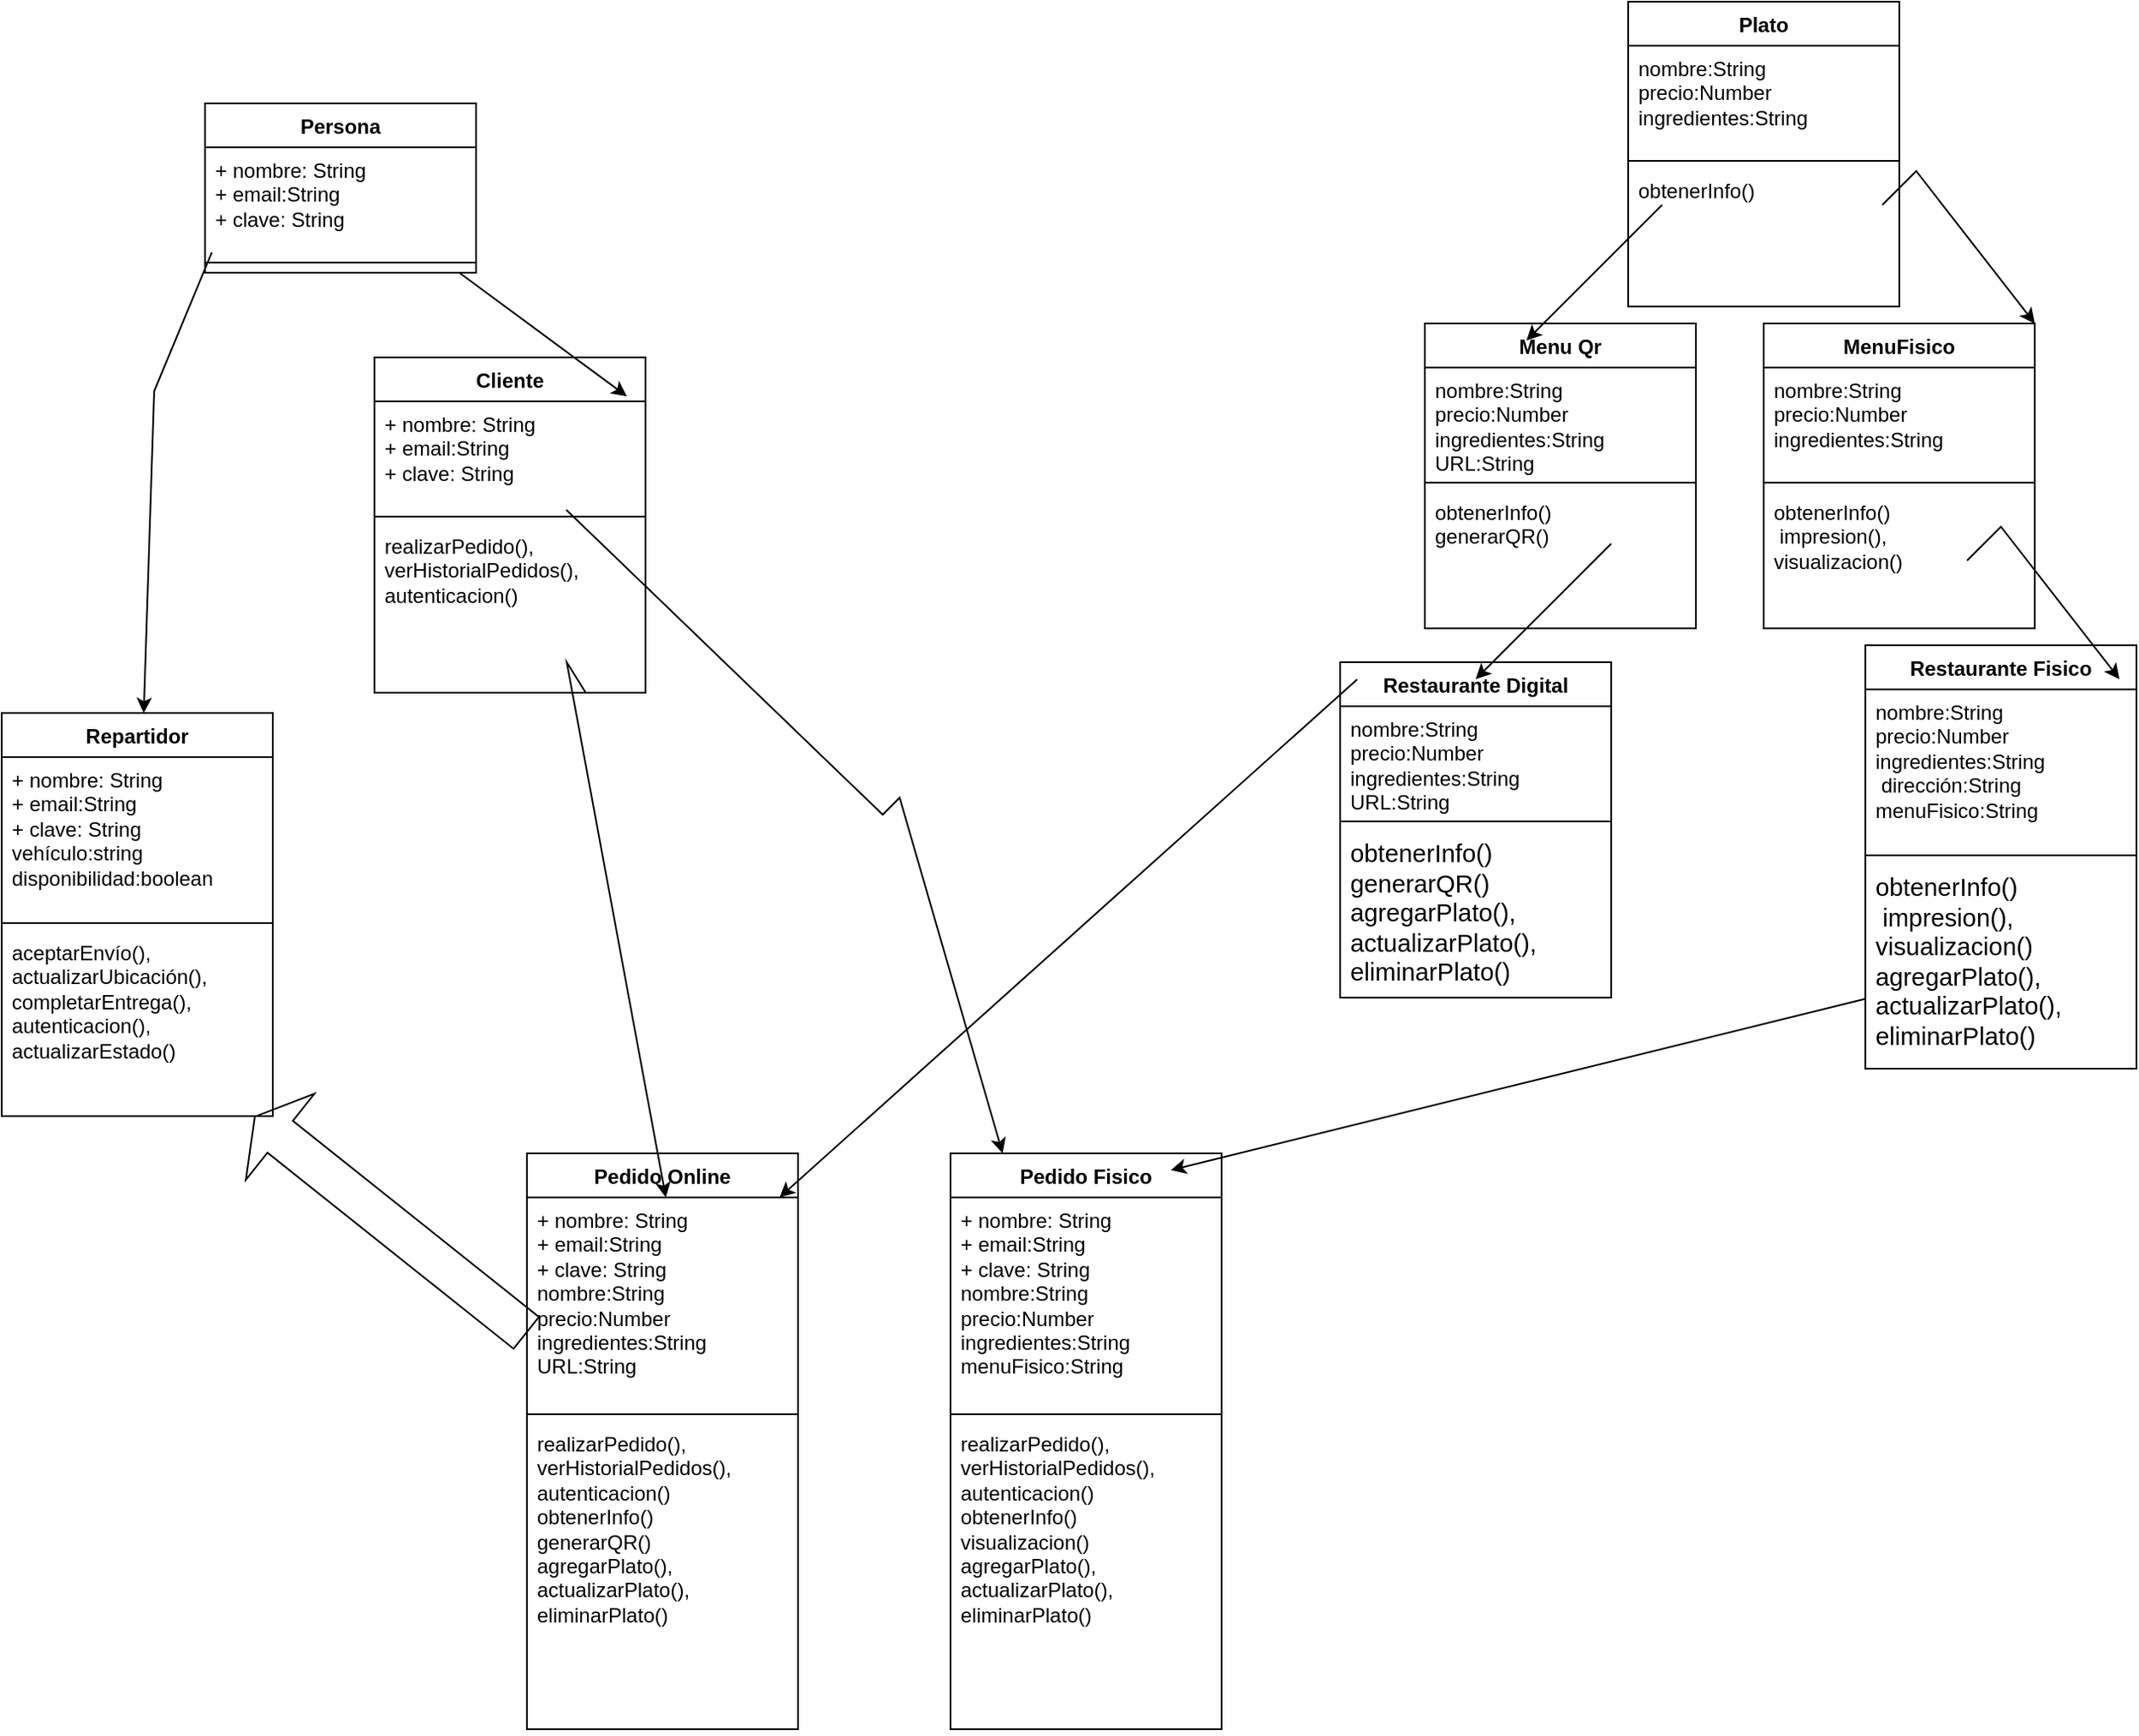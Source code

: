 <mxfile version="24.3.1" type="github">
  <diagram id="C5RBs43oDa-KdzZeNtuy" name="Page-1">
    <mxGraphModel dx="1120" dy="506" grid="1" gridSize="10" guides="1" tooltips="1" connect="1" arrows="1" fold="1" page="1" pageScale="1" pageWidth="827" pageHeight="1169" math="0" shadow="0">
      <root>
        <mxCell id="WIyWlLk6GJQsqaUBKTNV-0" />
        <mxCell id="WIyWlLk6GJQsqaUBKTNV-1" parent="WIyWlLk6GJQsqaUBKTNV-0" />
        <mxCell id="0L2dipsAVsYZi4INLLpv-0" value="Persona" style="swimlane;fontStyle=1;align=center;verticalAlign=top;childLayout=stackLayout;horizontal=1;startSize=26;horizontalStack=0;resizeParent=1;resizeParentMax=0;resizeLast=0;collapsible=1;marginBottom=0;whiteSpace=wrap;html=1;" parent="WIyWlLk6GJQsqaUBKTNV-1" vertex="1">
          <mxGeometry x="200" y="70" width="160" height="100" as="geometry" />
        </mxCell>
        <mxCell id="0L2dipsAVsYZi4INLLpv-1" value="+ nombre: String&lt;div&gt;+ email:String&lt;/div&gt;&lt;div&gt;+ clave: String&lt;/div&gt;&lt;div&gt;&lt;br&gt;&lt;/div&gt;" style="text;strokeColor=none;fillColor=none;align=left;verticalAlign=top;spacingLeft=4;spacingRight=4;overflow=hidden;rotatable=0;points=[[0,0.5],[1,0.5]];portConstraint=eastwest;whiteSpace=wrap;html=1;" parent="0L2dipsAVsYZi4INLLpv-0" vertex="1">
          <mxGeometry y="26" width="160" height="64" as="geometry" />
        </mxCell>
        <mxCell id="0L2dipsAVsYZi4INLLpv-2" value="" style="line;strokeWidth=1;fillColor=none;align=left;verticalAlign=middle;spacingTop=-1;spacingLeft=3;spacingRight=3;rotatable=0;labelPosition=right;points=[];portConstraint=eastwest;strokeColor=inherit;" parent="0L2dipsAVsYZi4INLLpv-0" vertex="1">
          <mxGeometry y="90" width="160" height="8" as="geometry" />
        </mxCell>
        <mxCell id="0L2dipsAVsYZi4INLLpv-3" value="+ method(type): type" style="text;strokeColor=none;fillColor=none;align=left;verticalAlign=top;spacingLeft=4;spacingRight=4;overflow=hidden;rotatable=0;points=[[0,0.5],[1,0.5]];portConstraint=eastwest;whiteSpace=wrap;html=1;" parent="0L2dipsAVsYZi4INLLpv-0" vertex="1">
          <mxGeometry y="98" width="160" height="2" as="geometry" />
        </mxCell>
        <mxCell id="0L2dipsAVsYZi4INLLpv-19" value="Cliente" style="swimlane;fontStyle=1;align=center;verticalAlign=top;childLayout=stackLayout;horizontal=1;startSize=26;horizontalStack=0;resizeParent=1;resizeParentMax=0;resizeLast=0;collapsible=1;marginBottom=0;whiteSpace=wrap;html=1;" parent="WIyWlLk6GJQsqaUBKTNV-1" vertex="1">
          <mxGeometry x="300" y="220" width="160" height="198" as="geometry" />
        </mxCell>
        <mxCell id="0L2dipsAVsYZi4INLLpv-20" value="+ nombre: String&lt;div&gt;+ email:String&lt;/div&gt;&lt;div&gt;+ clave: String&lt;/div&gt;&lt;div&gt;&lt;br&gt;&lt;/div&gt;" style="text;strokeColor=none;fillColor=none;align=left;verticalAlign=top;spacingLeft=4;spacingRight=4;overflow=hidden;rotatable=0;points=[[0,0.5],[1,0.5]];portConstraint=eastwest;whiteSpace=wrap;html=1;" parent="0L2dipsAVsYZi4INLLpv-19" vertex="1">
          <mxGeometry y="26" width="160" height="64" as="geometry" />
        </mxCell>
        <mxCell id="0L2dipsAVsYZi4INLLpv-21" value="" style="line;strokeWidth=1;fillColor=none;align=left;verticalAlign=middle;spacingTop=-1;spacingLeft=3;spacingRight=3;rotatable=0;labelPosition=right;points=[];portConstraint=eastwest;strokeColor=inherit;" parent="0L2dipsAVsYZi4INLLpv-19" vertex="1">
          <mxGeometry y="90" width="160" height="8" as="geometry" />
        </mxCell>
        <mxCell id="0L2dipsAVsYZi4INLLpv-22" value="&lt;div&gt;realizarPedido(), verHistorialPedidos(), autenticacion()&lt;br&gt;&lt;/div&gt;" style="text;strokeColor=none;fillColor=none;align=left;verticalAlign=top;spacingLeft=4;spacingRight=4;overflow=hidden;rotatable=0;points=[[0,0.5],[1,0.5]];portConstraint=eastwest;whiteSpace=wrap;html=1;" parent="0L2dipsAVsYZi4INLLpv-19" vertex="1">
          <mxGeometry y="98" width="160" height="100" as="geometry" />
        </mxCell>
        <mxCell id="0L2dipsAVsYZi4INLLpv-27" value="Repartidor" style="swimlane;fontStyle=1;align=center;verticalAlign=top;childLayout=stackLayout;horizontal=1;startSize=26;horizontalStack=0;resizeParent=1;resizeParentMax=0;resizeLast=0;collapsible=1;marginBottom=0;whiteSpace=wrap;html=1;" parent="WIyWlLk6GJQsqaUBKTNV-1" vertex="1">
          <mxGeometry x="80" y="430" width="160" height="238" as="geometry" />
        </mxCell>
        <mxCell id="0L2dipsAVsYZi4INLLpv-28" value="+ nombre: String&lt;div&gt;+ email:String&lt;/div&gt;&lt;div&gt;+ clave: String&lt;/div&gt;&lt;div&gt;vehículo:string&amp;nbsp;&lt;/div&gt;&lt;div&gt;disponibilidad:boolean&lt;br&gt;&lt;/div&gt;&lt;div&gt;&lt;br&gt;&lt;/div&gt;" style="text;strokeColor=none;fillColor=none;align=left;verticalAlign=top;spacingLeft=4;spacingRight=4;overflow=hidden;rotatable=0;points=[[0,0.5],[1,0.5]];portConstraint=eastwest;whiteSpace=wrap;html=1;" parent="0L2dipsAVsYZi4INLLpv-27" vertex="1">
          <mxGeometry y="26" width="160" height="94" as="geometry" />
        </mxCell>
        <mxCell id="0L2dipsAVsYZi4INLLpv-29" value="" style="line;strokeWidth=1;fillColor=none;align=left;verticalAlign=middle;spacingTop=-1;spacingLeft=3;spacingRight=3;rotatable=0;labelPosition=right;points=[];portConstraint=eastwest;strokeColor=inherit;" parent="0L2dipsAVsYZi4INLLpv-27" vertex="1">
          <mxGeometry y="120" width="160" height="8" as="geometry" />
        </mxCell>
        <mxCell id="0L2dipsAVsYZi4INLLpv-30" value="&lt;div&gt;aceptarEnvío(), actualizarUbicación(), completarEntrega(), autenticacion(), actualizarEstado()&lt;/div&gt;" style="text;strokeColor=none;fillColor=none;align=left;verticalAlign=top;spacingLeft=4;spacingRight=4;overflow=hidden;rotatable=0;points=[[0,0.5],[1,0.5]];portConstraint=eastwest;whiteSpace=wrap;html=1;" parent="0L2dipsAVsYZi4INLLpv-27" vertex="1">
          <mxGeometry y="128" width="160" height="110" as="geometry" />
        </mxCell>
        <mxCell id="0L2dipsAVsYZi4INLLpv-46" value="Restaurante Fisico" style="swimlane;fontStyle=1;align=center;verticalAlign=top;childLayout=stackLayout;horizontal=1;startSize=26;horizontalStack=0;resizeParent=1;resizeParentMax=0;resizeLast=0;collapsible=1;marginBottom=0;whiteSpace=wrap;html=1;" parent="WIyWlLk6GJQsqaUBKTNV-1" vertex="1">
          <mxGeometry x="1180" y="390" width="160" height="250" as="geometry" />
        </mxCell>
        <mxCell id="0L2dipsAVsYZi4INLLpv-47" value="&lt;div&gt;&lt;div&gt;nombre:String&lt;/div&gt;&lt;div&gt;&lt;div&gt;precio:Number&lt;/div&gt;&lt;div&gt;ingredientes:String&lt;/div&gt;&lt;/div&gt;&lt;div&gt;&amp;nbsp;dirección:String menuFisico:String&lt;/div&gt;&lt;/div&gt;&lt;div&gt;&lt;br&gt;&lt;/div&gt;" style="text;strokeColor=none;fillColor=none;align=left;verticalAlign=top;spacingLeft=4;spacingRight=4;overflow=hidden;rotatable=0;points=[[0,0.5],[1,0.5]];portConstraint=eastwest;whiteSpace=wrap;html=1;" parent="0L2dipsAVsYZi4INLLpv-46" vertex="1">
          <mxGeometry y="26" width="160" height="94" as="geometry" />
        </mxCell>
        <mxCell id="0L2dipsAVsYZi4INLLpv-48" value="" style="line;strokeWidth=1;fillColor=none;align=left;verticalAlign=middle;spacingTop=-1;spacingLeft=3;spacingRight=3;rotatable=0;labelPosition=right;points=[];portConstraint=eastwest;strokeColor=inherit;" parent="0L2dipsAVsYZi4INLLpv-46" vertex="1">
          <mxGeometry y="120" width="160" height="8" as="geometry" />
        </mxCell>
        <mxCell id="0L2dipsAVsYZi4INLLpv-49" value="&lt;div&gt;&lt;span style=&quot;font-size: 14.667px; white-space-collapse: preserve; font-family: Arial, sans-serif; background-color: transparent;&quot;&gt;obtenerInfo()&lt;/span&gt;&lt;br&gt;&lt;/div&gt;&lt;span id=&quot;docs-internal-guid-7e0b8a08-7fff-9466-100d-28f499bf2497&quot;&gt;&lt;span style=&quot;background-color: transparent; font-variant-numeric: normal; font-variant-east-asian: normal; font-variant-alternates: normal; font-variant-position: normal; vertical-align: baseline;&quot;&gt;&lt;div style=&quot;&quot;&gt;&lt;span style=&quot;background-color: transparent; font-variant-numeric: normal; font-variant-east-asian: normal; font-variant-alternates: normal; font-variant-position: normal; vertical-align: baseline;&quot;&gt;&lt;font face=&quot;Arial, sans-serif&quot;&gt;&lt;span style=&quot;font-size: 14.667px; white-space-collapse: preserve;&quot;&gt; impresion(),&lt;br/&gt;visualizacion()&lt;/span&gt;&lt;/font&gt;&lt;br&gt;&lt;/span&gt;&lt;/div&gt;&lt;font face=&quot;Arial, sans-serif&quot;&gt;&lt;span style=&quot;font-size: 11pt; white-space-collapse: preserve;&quot;&gt;agregarPlato(), actualizarPlato(), eliminarPlato()&lt;/span&gt;&lt;/font&gt;&lt;/span&gt;&lt;/span&gt;" style="text;strokeColor=none;fillColor=none;align=left;verticalAlign=top;spacingLeft=4;spacingRight=4;overflow=hidden;rotatable=0;points=[[0,0.5],[1,0.5]];portConstraint=eastwest;whiteSpace=wrap;html=1;" parent="0L2dipsAVsYZi4INLLpv-46" vertex="1">
          <mxGeometry y="128" width="160" height="122" as="geometry" />
        </mxCell>
        <mxCell id="0L2dipsAVsYZi4INLLpv-50" value="Restaurante Digital" style="swimlane;fontStyle=1;align=center;verticalAlign=top;childLayout=stackLayout;horizontal=1;startSize=26;horizontalStack=0;resizeParent=1;resizeParentMax=0;resizeLast=0;collapsible=1;marginBottom=0;whiteSpace=wrap;html=1;" parent="WIyWlLk6GJQsqaUBKTNV-1" vertex="1">
          <mxGeometry x="870" y="400" width="160" height="198" as="geometry" />
        </mxCell>
        <mxCell id="0L2dipsAVsYZi4INLLpv-51" value="&lt;div&gt;&lt;div&gt;&lt;div&gt;nombre:String&lt;/div&gt;&lt;div&gt;precio:Number&lt;/div&gt;&lt;div&gt;ingredientes:String&lt;/div&gt;&lt;div&gt;URL:String&lt;/div&gt;&lt;/div&gt;&lt;/div&gt;" style="text;strokeColor=none;fillColor=none;align=left;verticalAlign=top;spacingLeft=4;spacingRight=4;overflow=hidden;rotatable=0;points=[[0,0.5],[1,0.5]];portConstraint=eastwest;whiteSpace=wrap;html=1;" parent="0L2dipsAVsYZi4INLLpv-50" vertex="1">
          <mxGeometry y="26" width="160" height="64" as="geometry" />
        </mxCell>
        <mxCell id="0L2dipsAVsYZi4INLLpv-52" value="" style="line;strokeWidth=1;fillColor=none;align=left;verticalAlign=middle;spacingTop=-1;spacingLeft=3;spacingRight=3;rotatable=0;labelPosition=right;points=[];portConstraint=eastwest;strokeColor=inherit;" parent="0L2dipsAVsYZi4INLLpv-50" vertex="1">
          <mxGeometry y="90" width="160" height="8" as="geometry" />
        </mxCell>
        <mxCell id="0L2dipsAVsYZi4INLLpv-53" value="&lt;div&gt;&lt;span&gt;&lt;span style=&quot;background-color: transparent; font-variant-numeric: normal; font-variant-east-asian: normal; font-variant-alternates: normal; font-variant-position: normal; vertical-align: baseline;&quot;&gt;&lt;div style=&quot;&quot;&gt;&lt;font face=&quot;Arial, sans-serif&quot;&gt;&lt;span style=&quot;font-size: 14.667px; white-space-collapse: preserve;&quot;&gt;obtenerInfo()&lt;/span&gt;&lt;/font&gt;&lt;/div&gt;&lt;div style=&quot;&quot;&gt;&lt;font face=&quot;Arial, sans-serif&quot;&gt;&lt;span style=&quot;font-size: 14.667px; white-space-collapse: preserve;&quot;&gt;generarQR()&lt;/span&gt;&lt;/font&gt;&lt;/div&gt;&lt;/span&gt;&lt;/span&gt;&lt;/div&gt;&lt;span id=&quot;docs-internal-guid-7e0b8a08-7fff-9466-100d-28f499bf2497&quot;&gt;&lt;span style=&quot;font-size: 11pt; font-family: Arial, sans-serif; background-color: transparent; font-variant-numeric: normal; font-variant-east-asian: normal; font-variant-alternates: normal; font-variant-position: normal; vertical-align: baseline; white-space-collapse: preserve;&quot;&gt;agregarPlato(), actualizarPlato(), eliminarPlato()&lt;/span&gt;&lt;/span&gt;" style="text;strokeColor=none;fillColor=none;align=left;verticalAlign=top;spacingLeft=4;spacingRight=4;overflow=hidden;rotatable=0;points=[[0,0.5],[1,0.5]];portConstraint=eastwest;whiteSpace=wrap;html=1;" parent="0L2dipsAVsYZi4INLLpv-50" vertex="1">
          <mxGeometry y="98" width="160" height="100" as="geometry" />
        </mxCell>
        <mxCell id="0L2dipsAVsYZi4INLLpv-54" value="Plato" style="swimlane;fontStyle=1;align=center;verticalAlign=top;childLayout=stackLayout;horizontal=1;startSize=26;horizontalStack=0;resizeParent=1;resizeParentMax=0;resizeLast=0;collapsible=1;marginBottom=0;whiteSpace=wrap;html=1;" parent="WIyWlLk6GJQsqaUBKTNV-1" vertex="1">
          <mxGeometry x="1040" y="10" width="160" height="180" as="geometry" />
        </mxCell>
        <mxCell id="0L2dipsAVsYZi4INLLpv-55" value="nombre:String&lt;div&gt;&lt;span style=&quot;background-color: initial;&quot;&gt;precio:Number&lt;/span&gt;&lt;div&gt;ingredientes:String&lt;/div&gt;&lt;/div&gt;" style="text;strokeColor=none;fillColor=none;align=left;verticalAlign=top;spacingLeft=4;spacingRight=4;overflow=hidden;rotatable=0;points=[[0,0.5],[1,0.5]];portConstraint=eastwest;whiteSpace=wrap;html=1;" parent="0L2dipsAVsYZi4INLLpv-54" vertex="1">
          <mxGeometry y="26" width="160" height="64" as="geometry" />
        </mxCell>
        <mxCell id="0L2dipsAVsYZi4INLLpv-56" value="" style="line;strokeWidth=1;fillColor=none;align=left;verticalAlign=middle;spacingTop=-1;spacingLeft=3;spacingRight=3;rotatable=0;labelPosition=right;points=[];portConstraint=eastwest;strokeColor=inherit;" parent="0L2dipsAVsYZi4INLLpv-54" vertex="1">
          <mxGeometry y="90" width="160" height="8" as="geometry" />
        </mxCell>
        <mxCell id="0L2dipsAVsYZi4INLLpv-57" value="obtenerInfo()" style="text;strokeColor=none;fillColor=none;align=left;verticalAlign=top;spacingLeft=4;spacingRight=4;overflow=hidden;rotatable=0;points=[[0,0.5],[1,0.5]];portConstraint=eastwest;whiteSpace=wrap;html=1;" parent="0L2dipsAVsYZi4INLLpv-54" vertex="1">
          <mxGeometry y="98" width="160" height="82" as="geometry" />
        </mxCell>
        <mxCell id="0L2dipsAVsYZi4INLLpv-58" value="Menu Qr" style="swimlane;fontStyle=1;align=center;verticalAlign=top;childLayout=stackLayout;horizontal=1;startSize=26;horizontalStack=0;resizeParent=1;resizeParentMax=0;resizeLast=0;collapsible=1;marginBottom=0;whiteSpace=wrap;html=1;" parent="WIyWlLk6GJQsqaUBKTNV-1" vertex="1">
          <mxGeometry x="920" y="200" width="160" height="180" as="geometry" />
        </mxCell>
        <mxCell id="0L2dipsAVsYZi4INLLpv-59" value="nombre:String&lt;div&gt;&lt;span style=&quot;background-color: initial;&quot;&gt;precio:Number&lt;/span&gt;&lt;div&gt;ingredientes:String&lt;/div&gt;&lt;/div&gt;&lt;div&gt;URL:String&lt;br&gt;&lt;/div&gt;" style="text;strokeColor=none;fillColor=none;align=left;verticalAlign=top;spacingLeft=4;spacingRight=4;overflow=hidden;rotatable=0;points=[[0,0.5],[1,0.5]];portConstraint=eastwest;whiteSpace=wrap;html=1;" parent="0L2dipsAVsYZi4INLLpv-58" vertex="1">
          <mxGeometry y="26" width="160" height="64" as="geometry" />
        </mxCell>
        <mxCell id="0L2dipsAVsYZi4INLLpv-60" value="" style="line;strokeWidth=1;fillColor=none;align=left;verticalAlign=middle;spacingTop=-1;spacingLeft=3;spacingRight=3;rotatable=0;labelPosition=right;points=[];portConstraint=eastwest;strokeColor=inherit;" parent="0L2dipsAVsYZi4INLLpv-58" vertex="1">
          <mxGeometry y="90" width="160" height="8" as="geometry" />
        </mxCell>
        <mxCell id="0L2dipsAVsYZi4INLLpv-61" value="obtenerInfo()&lt;div&gt;&lt;div&gt;generarQR()&lt;/div&gt;&lt;/div&gt;&lt;div&gt;&lt;br&gt;&lt;/div&gt;" style="text;strokeColor=none;fillColor=none;align=left;verticalAlign=top;spacingLeft=4;spacingRight=4;overflow=hidden;rotatable=0;points=[[0,0.5],[1,0.5]];portConstraint=eastwest;whiteSpace=wrap;html=1;" parent="0L2dipsAVsYZi4INLLpv-58" vertex="1">
          <mxGeometry y="98" width="160" height="82" as="geometry" />
        </mxCell>
        <mxCell id="1EnxmcOa0bXGDenKYzBG-19" value="" style="endArrow=classic;html=1;rounded=0;" edge="1" parent="0L2dipsAVsYZi4INLLpv-58">
          <mxGeometry width="50" height="50" relative="1" as="geometry">
            <mxPoint x="90" y="150" as="sourcePoint" />
            <mxPoint x="30" y="210" as="targetPoint" />
            <Array as="points">
              <mxPoint x="110" y="130" />
            </Array>
          </mxGeometry>
        </mxCell>
        <mxCell id="0L2dipsAVsYZi4INLLpv-62" value="MenuFisico" style="swimlane;fontStyle=1;align=center;verticalAlign=top;childLayout=stackLayout;horizontal=1;startSize=26;horizontalStack=0;resizeParent=1;resizeParentMax=0;resizeLast=0;collapsible=1;marginBottom=0;whiteSpace=wrap;html=1;" parent="WIyWlLk6GJQsqaUBKTNV-1" vertex="1">
          <mxGeometry x="1120" y="200" width="160" height="180" as="geometry" />
        </mxCell>
        <mxCell id="0L2dipsAVsYZi4INLLpv-63" value="nombre:String&lt;div&gt;&lt;span style=&quot;background-color: initial;&quot;&gt;precio:Number&lt;/span&gt;&lt;div&gt;ingredientes:String&lt;/div&gt;&lt;/div&gt;" style="text;strokeColor=none;fillColor=none;align=left;verticalAlign=top;spacingLeft=4;spacingRight=4;overflow=hidden;rotatable=0;points=[[0,0.5],[1,0.5]];portConstraint=eastwest;whiteSpace=wrap;html=1;" parent="0L2dipsAVsYZi4INLLpv-62" vertex="1">
          <mxGeometry y="26" width="160" height="64" as="geometry" />
        </mxCell>
        <mxCell id="0L2dipsAVsYZi4INLLpv-64" value="" style="line;strokeWidth=1;fillColor=none;align=left;verticalAlign=middle;spacingTop=-1;spacingLeft=3;spacingRight=3;rotatable=0;labelPosition=right;points=[];portConstraint=eastwest;strokeColor=inherit;" parent="0L2dipsAVsYZi4INLLpv-62" vertex="1">
          <mxGeometry y="90" width="160" height="8" as="geometry" />
        </mxCell>
        <mxCell id="0L2dipsAVsYZi4INLLpv-65" value="obtenerInfo()&lt;div&gt;&amp;nbsp;impresion(),&lt;/div&gt;&lt;div&gt;visualizacion()&lt;br&gt;&lt;/div&gt;" style="text;strokeColor=none;fillColor=none;align=left;verticalAlign=top;spacingLeft=4;spacingRight=4;overflow=hidden;rotatable=0;points=[[0,0.5],[1,0.5]];portConstraint=eastwest;whiteSpace=wrap;html=1;" parent="0L2dipsAVsYZi4INLLpv-62" vertex="1">
          <mxGeometry y="98" width="160" height="82" as="geometry" />
        </mxCell>
        <mxCell id="1EnxmcOa0bXGDenKYzBG-20" value="" style="endArrow=classic;html=1;rounded=0;" edge="1" parent="0L2dipsAVsYZi4INLLpv-62">
          <mxGeometry width="50" height="50" relative="1" as="geometry">
            <mxPoint x="120" y="140" as="sourcePoint" />
            <mxPoint x="210" y="210" as="targetPoint" />
            <Array as="points">
              <mxPoint x="140" y="120" />
            </Array>
          </mxGeometry>
        </mxCell>
        <mxCell id="1EnxmcOa0bXGDenKYzBG-4" value="Pedido Online" style="swimlane;fontStyle=1;align=center;verticalAlign=top;childLayout=stackLayout;horizontal=1;startSize=26;horizontalStack=0;resizeParent=1;resizeParentMax=0;resizeLast=0;collapsible=1;marginBottom=0;whiteSpace=wrap;html=1;" vertex="1" parent="WIyWlLk6GJQsqaUBKTNV-1">
          <mxGeometry x="390" y="690" width="160" height="340" as="geometry" />
        </mxCell>
        <mxCell id="1EnxmcOa0bXGDenKYzBG-5" value="&lt;div&gt;+ nombre: String&lt;/div&gt;&lt;div&gt;+ email:String&lt;/div&gt;&lt;div&gt;+ clave: String&lt;/div&gt;&lt;div&gt;&lt;div&gt;nombre:String&lt;/div&gt;&lt;div&gt;precio:Number&lt;/div&gt;&lt;div&gt;ingredientes:String&lt;/div&gt;&lt;div&gt;URL:String&lt;/div&gt;&lt;/div&gt;&lt;div&gt;&lt;br&gt;&lt;/div&gt;" style="text;strokeColor=none;fillColor=none;align=left;verticalAlign=top;spacingLeft=4;spacingRight=4;overflow=hidden;rotatable=0;points=[[0,0.5],[1,0.5]];portConstraint=eastwest;whiteSpace=wrap;html=1;" vertex="1" parent="1EnxmcOa0bXGDenKYzBG-4">
          <mxGeometry y="26" width="160" height="124" as="geometry" />
        </mxCell>
        <mxCell id="1EnxmcOa0bXGDenKYzBG-6" value="" style="line;strokeWidth=1;fillColor=none;align=left;verticalAlign=middle;spacingTop=-1;spacingLeft=3;spacingRight=3;rotatable=0;labelPosition=right;points=[];portConstraint=eastwest;strokeColor=inherit;" vertex="1" parent="1EnxmcOa0bXGDenKYzBG-4">
          <mxGeometry y="150" width="160" height="8" as="geometry" />
        </mxCell>
        <mxCell id="1EnxmcOa0bXGDenKYzBG-7" value="realizarPedido(), verHistorialPedidos(), autenticacion()&lt;div&gt;&lt;div&gt;obtenerInfo()&lt;/div&gt;&lt;div&gt;generarQR()&lt;/div&gt;&lt;div&gt;agregarPlato(), actualizarPlato(), eliminarPlato()&lt;/div&gt;&lt;/div&gt;" style="text;strokeColor=none;fillColor=none;align=left;verticalAlign=top;spacingLeft=4;spacingRight=4;overflow=hidden;rotatable=0;points=[[0,0.5],[1,0.5]];portConstraint=eastwest;whiteSpace=wrap;html=1;" vertex="1" parent="1EnxmcOa0bXGDenKYzBG-4">
          <mxGeometry y="158" width="160" height="182" as="geometry" />
        </mxCell>
        <mxCell id="1EnxmcOa0bXGDenKYzBG-8" value="Pedido Fisico" style="swimlane;fontStyle=1;align=center;verticalAlign=top;childLayout=stackLayout;horizontal=1;startSize=26;horizontalStack=0;resizeParent=1;resizeParentMax=0;resizeLast=0;collapsible=1;marginBottom=0;whiteSpace=wrap;html=1;" vertex="1" parent="WIyWlLk6GJQsqaUBKTNV-1">
          <mxGeometry x="640" y="690" width="160" height="340" as="geometry" />
        </mxCell>
        <mxCell id="1EnxmcOa0bXGDenKYzBG-9" value="&lt;div&gt;+ nombre: String&lt;/div&gt;&lt;div&gt;+ email:String&lt;/div&gt;&lt;div&gt;+ clave: String&lt;/div&gt;&lt;div&gt;&lt;div&gt;nombre:String&lt;/div&gt;&lt;div&gt;precio:Number&lt;/div&gt;&lt;div&gt;ingredientes:String&lt;/div&gt;&lt;div&gt;menuFisico:String&lt;/div&gt;&lt;/div&gt;&lt;div&gt;&lt;br&gt;&lt;/div&gt;" style="text;strokeColor=none;fillColor=none;align=left;verticalAlign=top;spacingLeft=4;spacingRight=4;overflow=hidden;rotatable=0;points=[[0,0.5],[1,0.5]];portConstraint=eastwest;whiteSpace=wrap;html=1;" vertex="1" parent="1EnxmcOa0bXGDenKYzBG-8">
          <mxGeometry y="26" width="160" height="124" as="geometry" />
        </mxCell>
        <mxCell id="1EnxmcOa0bXGDenKYzBG-10" value="" style="line;strokeWidth=1;fillColor=none;align=left;verticalAlign=middle;spacingTop=-1;spacingLeft=3;spacingRight=3;rotatable=0;labelPosition=right;points=[];portConstraint=eastwest;strokeColor=inherit;" vertex="1" parent="1EnxmcOa0bXGDenKYzBG-8">
          <mxGeometry y="150" width="160" height="8" as="geometry" />
        </mxCell>
        <mxCell id="1EnxmcOa0bXGDenKYzBG-11" value="realizarPedido(), verHistorialPedidos(), autenticacion()&lt;div&gt;&lt;div&gt;obtenerInfo()&lt;/div&gt;&lt;div&gt;visualizacion()&lt;/div&gt;&lt;div&gt;agregarPlato(), actualizarPlato(), eliminarPlato()&lt;/div&gt;&lt;/div&gt;" style="text;strokeColor=none;fillColor=none;align=left;verticalAlign=top;spacingLeft=4;spacingRight=4;overflow=hidden;rotatable=0;points=[[0,0.5],[1,0.5]];portConstraint=eastwest;whiteSpace=wrap;html=1;" vertex="1" parent="1EnxmcOa0bXGDenKYzBG-8">
          <mxGeometry y="158" width="160" height="182" as="geometry" />
        </mxCell>
        <mxCell id="1EnxmcOa0bXGDenKYzBG-12" value="" style="endArrow=classic;html=1;rounded=0;" edge="1" parent="WIyWlLk6GJQsqaUBKTNV-1" source="0L2dipsAVsYZi4INLLpv-20" target="1EnxmcOa0bXGDenKYzBG-8">
          <mxGeometry width="50" height="50" relative="1" as="geometry">
            <mxPoint x="590" y="500" as="sourcePoint" />
            <mxPoint x="640" y="450" as="targetPoint" />
            <Array as="points">
              <mxPoint x="600" y="490" />
              <mxPoint x="610" y="480" />
            </Array>
          </mxGeometry>
        </mxCell>
        <mxCell id="1EnxmcOa0bXGDenKYzBG-13" value="" style="endArrow=classic;html=1;rounded=0;entryX=0.813;entryY=0.029;entryDx=0;entryDy=0;entryPerimeter=0;" edge="1" parent="WIyWlLk6GJQsqaUBKTNV-1" source="0L2dipsAVsYZi4INLLpv-49" target="1EnxmcOa0bXGDenKYzBG-8">
          <mxGeometry width="50" height="50" relative="1" as="geometry">
            <mxPoint x="950" y="760" as="sourcePoint" />
            <mxPoint x="1000" y="710" as="targetPoint" />
          </mxGeometry>
        </mxCell>
        <mxCell id="1EnxmcOa0bXGDenKYzBG-14" value="" style="endArrow=classic;html=1;rounded=0;exitX=0.063;exitY=0.051;exitDx=0;exitDy=0;exitPerimeter=0;" edge="1" parent="WIyWlLk6GJQsqaUBKTNV-1" source="0L2dipsAVsYZi4INLLpv-50" target="1EnxmcOa0bXGDenKYzBG-5">
          <mxGeometry width="50" height="50" relative="1" as="geometry">
            <mxPoint x="620" y="590" as="sourcePoint" />
            <mxPoint x="670" y="540" as="targetPoint" />
          </mxGeometry>
        </mxCell>
        <mxCell id="1EnxmcOa0bXGDenKYzBG-15" value="" style="endArrow=classic;html=1;rounded=0;" edge="1" parent="WIyWlLk6GJQsqaUBKTNV-1">
          <mxGeometry width="50" height="50" relative="1" as="geometry">
            <mxPoint x="424.75" y="418" as="sourcePoint" />
            <mxPoint x="472.019" y="716" as="targetPoint" />
            <Array as="points">
              <mxPoint x="413.5" y="400" />
            </Array>
          </mxGeometry>
        </mxCell>
        <mxCell id="1EnxmcOa0bXGDenKYzBG-16" value="" style="shape=flexArrow;endArrow=classic;html=1;rounded=0;width=24;endSize=6.03;endWidth=40;" edge="1" parent="WIyWlLk6GJQsqaUBKTNV-1" source="1EnxmcOa0bXGDenKYzBG-4" target="0L2dipsAVsYZi4INLLpv-30">
          <mxGeometry width="50" height="50" relative="1" as="geometry">
            <mxPoint x="300" y="700" as="sourcePoint" />
            <mxPoint x="270" y="640" as="targetPoint" />
          </mxGeometry>
        </mxCell>
        <mxCell id="1EnxmcOa0bXGDenKYzBG-17" value="" style="endArrow=classic;html=1;rounded=0;" edge="1" parent="WIyWlLk6GJQsqaUBKTNV-1">
          <mxGeometry width="50" height="50" relative="1" as="geometry">
            <mxPoint x="1040" y="150" as="sourcePoint" />
            <mxPoint x="980" y="210" as="targetPoint" />
            <Array as="points">
              <mxPoint x="1060" y="130" />
              <mxPoint x="1020" y="170" />
            </Array>
          </mxGeometry>
        </mxCell>
        <mxCell id="1EnxmcOa0bXGDenKYzBG-18" value="" style="endArrow=classic;html=1;rounded=0;" edge="1" parent="WIyWlLk6GJQsqaUBKTNV-1">
          <mxGeometry width="50" height="50" relative="1" as="geometry">
            <mxPoint x="1190" y="130" as="sourcePoint" />
            <mxPoint x="1280" y="200" as="targetPoint" />
            <Array as="points">
              <mxPoint x="1210" y="110" />
            </Array>
          </mxGeometry>
        </mxCell>
        <mxCell id="1EnxmcOa0bXGDenKYzBG-21" value="" style="endArrow=classic;html=1;rounded=0;entryX=0.931;entryY=-0.047;entryDx=0;entryDy=0;entryPerimeter=0;exitX=0.938;exitY=1;exitDx=0;exitDy=0;exitPerimeter=0;" edge="1" parent="WIyWlLk6GJQsqaUBKTNV-1" source="0L2dipsAVsYZi4INLLpv-3" target="0L2dipsAVsYZi4INLLpv-20">
          <mxGeometry width="50" height="50" relative="1" as="geometry">
            <mxPoint x="370" y="180" as="sourcePoint" />
            <mxPoint x="420" y="130" as="targetPoint" />
          </mxGeometry>
        </mxCell>
        <mxCell id="1EnxmcOa0bXGDenKYzBG-22" value="" style="endArrow=classic;html=1;rounded=0;exitX=0.025;exitY=0.969;exitDx=0;exitDy=0;exitPerimeter=0;" edge="1" parent="WIyWlLk6GJQsqaUBKTNV-1" source="0L2dipsAVsYZi4INLLpv-1" target="0L2dipsAVsYZi4INLLpv-27">
          <mxGeometry width="50" height="50" relative="1" as="geometry">
            <mxPoint x="150" y="260" as="sourcePoint" />
            <mxPoint x="200" y="210" as="targetPoint" />
            <Array as="points">
              <mxPoint x="170" y="240" />
            </Array>
          </mxGeometry>
        </mxCell>
      </root>
    </mxGraphModel>
  </diagram>
</mxfile>
